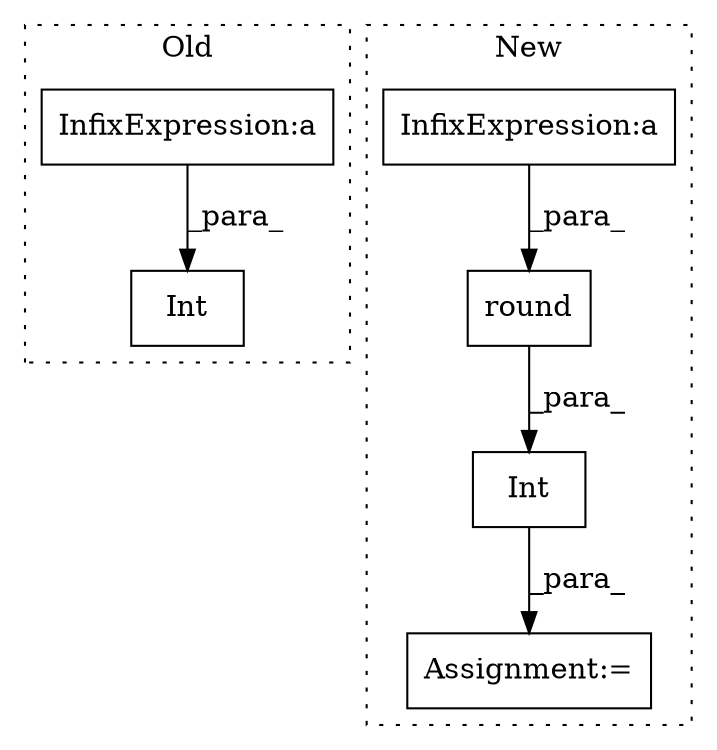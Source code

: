 digraph G {
subgraph cluster0 {
1 [label="Int" a="32" s="1871,1895" l="4,1" shape="box"];
3 [label="InfixExpression:a" a="27" s="1887" l="3" shape="box"];
label = "Old";
style="dotted";
}
subgraph cluster1 {
2 [label="round" a="32" s="3103,3141" l="6,1" shape="box"];
4 [label="InfixExpression:a" a="27" s="3134" l="3" shape="box"];
5 [label="Assignment:=" a="7" s="3098" l="1" shape="box"];
6 [label="Int" a="32" s="3099,3142" l="4,1" shape="box"];
label = "New";
style="dotted";
}
2 -> 6 [label="_para_"];
3 -> 1 [label="_para_"];
4 -> 2 [label="_para_"];
6 -> 5 [label="_para_"];
}